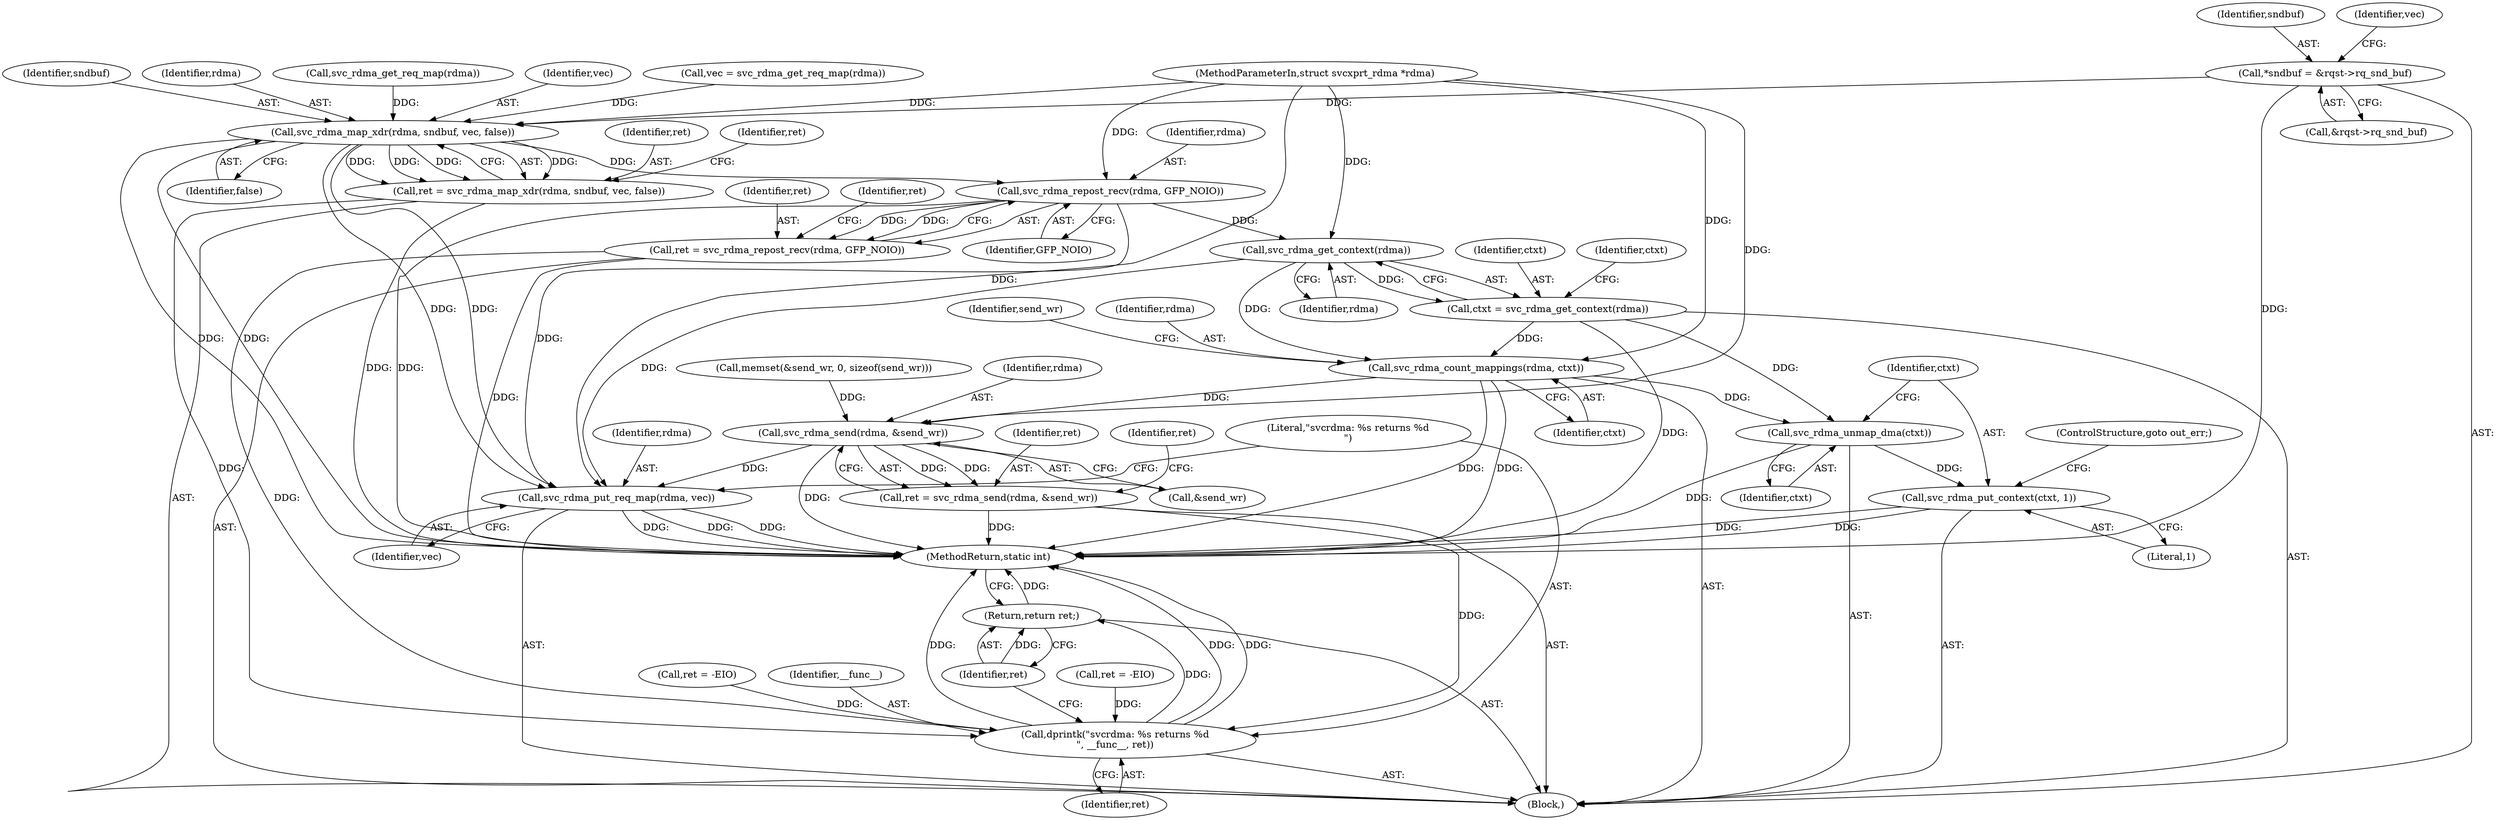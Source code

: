 digraph "1_linux_c70422f760c120480fee4de6c38804c72aa26bc1_22@pointer" {
"1000105" [label="(Call,*sndbuf = &rqst->rq_snd_buf)"];
"1000121" [label="(Call,svc_rdma_map_xdr(rdma, sndbuf, vec, false))"];
"1000119" [label="(Call,ret = svc_rdma_map_xdr(rdma, sndbuf, vec, false))"];
"1000293" [label="(Call,dprintk(\"svcrdma: %s returns %d\n\", __func__, ret))"];
"1000297" [label="(Return,return ret;)"];
"1000131" [label="(Call,svc_rdma_repost_recv(rdma, GFP_NOIO))"];
"1000129" [label="(Call,ret = svc_rdma_repost_recv(rdma, GFP_NOIO))"];
"1000139" [label="(Call,svc_rdma_get_context(rdma))"];
"1000137" [label="(Call,ctxt = svc_rdma_get_context(rdma))"];
"1000229" [label="(Call,svc_rdma_count_mappings(rdma, ctxt))"];
"1000277" [label="(Call,svc_rdma_send(rdma, &send_wr))"];
"1000275" [label="(Call,ret = svc_rdma_send(rdma, &send_wr))"];
"1000290" [label="(Call,svc_rdma_put_req_map(rdma, vec))"];
"1000300" [label="(Call,svc_rdma_unmap_dma(ctxt))"];
"1000302" [label="(Call,svc_rdma_put_context(ctxt, 1))"];
"1000278" [label="(Identifier,rdma)"];
"1000292" [label="(Identifier,vec)"];
"1000139" [label="(Call,svc_rdma_get_context(rdma))"];
"1000279" [label="(Call,&send_wr)"];
"1000224" [label="(Call,ret = -EIO)"];
"1000122" [label="(Identifier,rdma)"];
"1000232" [label="(Call,memset(&send_wr, 0, sizeof(send_wr)))"];
"1000294" [label="(Literal,\"svcrdma: %s returns %d\n\")"];
"1000297" [label="(Return,return ret;)"];
"1000130" [label="(Identifier,ret)"];
"1000137" [label="(Call,ctxt = svc_rdma_get_context(rdma))"];
"1000291" [label="(Identifier,rdma)"];
"1000284" [label="(Call,ret = -EIO)"];
"1000301" [label="(Identifier,ctxt)"];
"1000303" [label="(Identifier,ctxt)"];
"1000117" [label="(Call,svc_rdma_get_req_map(rdma))"];
"1000295" [label="(Identifier,__func__)"];
"1000277" [label="(Call,svc_rdma_send(rdma, &send_wr))"];
"1000140" [label="(Identifier,rdma)"];
"1000305" [label="(ControlStructure,goto out_err;)"];
"1000120" [label="(Identifier,ret)"];
"1000119" [label="(Call,ret = svc_rdma_map_xdr(rdma, sndbuf, vec, false))"];
"1000101" [label="(MethodParameterIn,struct svcxprt_rdma *rdma)"];
"1000290" [label="(Call,svc_rdma_put_req_map(rdma, vec))"];
"1000138" [label="(Identifier,ctxt)"];
"1000135" [label="(Identifier,ret)"];
"1000298" [label="(Identifier,ret)"];
"1000230" [label="(Identifier,rdma)"];
"1000124" [label="(Identifier,vec)"];
"1000129" [label="(Call,ret = svc_rdma_repost_recv(rdma, GFP_NOIO))"];
"1000300" [label="(Call,svc_rdma_unmap_dma(ctxt))"];
"1000133" [label="(Identifier,GFP_NOIO)"];
"1000229" [label="(Call,svc_rdma_count_mappings(rdma, ctxt))"];
"1000131" [label="(Call,svc_rdma_repost_recv(rdma, GFP_NOIO))"];
"1000107" [label="(Call,&rqst->rq_snd_buf)"];
"1000125" [label="(Identifier,false)"];
"1000127" [label="(Identifier,ret)"];
"1000293" [label="(Call,dprintk(\"svcrdma: %s returns %d\n\", __func__, ret))"];
"1000304" [label="(Literal,1)"];
"1000103" [label="(Block,)"];
"1000106" [label="(Identifier,sndbuf)"];
"1000275" [label="(Call,ret = svc_rdma_send(rdma, &send_wr))"];
"1000282" [label="(Identifier,ret)"];
"1000116" [label="(Identifier,vec)"];
"1000115" [label="(Call,vec = svc_rdma_get_req_map(rdma))"];
"1000306" [label="(MethodReturn,static int)"];
"1000132" [label="(Identifier,rdma)"];
"1000231" [label="(Identifier,ctxt)"];
"1000276" [label="(Identifier,ret)"];
"1000234" [label="(Identifier,send_wr)"];
"1000105" [label="(Call,*sndbuf = &rqst->rq_snd_buf)"];
"1000121" [label="(Call,svc_rdma_map_xdr(rdma, sndbuf, vec, false))"];
"1000302" [label="(Call,svc_rdma_put_context(ctxt, 1))"];
"1000144" [label="(Identifier,ctxt)"];
"1000123" [label="(Identifier,sndbuf)"];
"1000296" [label="(Identifier,ret)"];
"1000105" -> "1000103"  [label="AST: "];
"1000105" -> "1000107"  [label="CFG: "];
"1000106" -> "1000105"  [label="AST: "];
"1000107" -> "1000105"  [label="AST: "];
"1000116" -> "1000105"  [label="CFG: "];
"1000105" -> "1000306"  [label="DDG: "];
"1000105" -> "1000121"  [label="DDG: "];
"1000121" -> "1000119"  [label="AST: "];
"1000121" -> "1000125"  [label="CFG: "];
"1000122" -> "1000121"  [label="AST: "];
"1000123" -> "1000121"  [label="AST: "];
"1000124" -> "1000121"  [label="AST: "];
"1000125" -> "1000121"  [label="AST: "];
"1000119" -> "1000121"  [label="CFG: "];
"1000121" -> "1000306"  [label="DDG: "];
"1000121" -> "1000306"  [label="DDG: "];
"1000121" -> "1000119"  [label="DDG: "];
"1000121" -> "1000119"  [label="DDG: "];
"1000121" -> "1000119"  [label="DDG: "];
"1000121" -> "1000119"  [label="DDG: "];
"1000117" -> "1000121"  [label="DDG: "];
"1000101" -> "1000121"  [label="DDG: "];
"1000115" -> "1000121"  [label="DDG: "];
"1000121" -> "1000131"  [label="DDG: "];
"1000121" -> "1000290"  [label="DDG: "];
"1000121" -> "1000290"  [label="DDG: "];
"1000119" -> "1000103"  [label="AST: "];
"1000120" -> "1000119"  [label="AST: "];
"1000127" -> "1000119"  [label="CFG: "];
"1000119" -> "1000306"  [label="DDG: "];
"1000119" -> "1000293"  [label="DDG: "];
"1000293" -> "1000103"  [label="AST: "];
"1000293" -> "1000296"  [label="CFG: "];
"1000294" -> "1000293"  [label="AST: "];
"1000295" -> "1000293"  [label="AST: "];
"1000296" -> "1000293"  [label="AST: "];
"1000298" -> "1000293"  [label="CFG: "];
"1000293" -> "1000306"  [label="DDG: "];
"1000293" -> "1000306"  [label="DDG: "];
"1000293" -> "1000306"  [label="DDG: "];
"1000129" -> "1000293"  [label="DDG: "];
"1000224" -> "1000293"  [label="DDG: "];
"1000284" -> "1000293"  [label="DDG: "];
"1000275" -> "1000293"  [label="DDG: "];
"1000293" -> "1000297"  [label="DDG: "];
"1000297" -> "1000103"  [label="AST: "];
"1000297" -> "1000298"  [label="CFG: "];
"1000298" -> "1000297"  [label="AST: "];
"1000306" -> "1000297"  [label="CFG: "];
"1000297" -> "1000306"  [label="DDG: "];
"1000298" -> "1000297"  [label="DDG: "];
"1000131" -> "1000129"  [label="AST: "];
"1000131" -> "1000133"  [label="CFG: "];
"1000132" -> "1000131"  [label="AST: "];
"1000133" -> "1000131"  [label="AST: "];
"1000129" -> "1000131"  [label="CFG: "];
"1000131" -> "1000306"  [label="DDG: "];
"1000131" -> "1000129"  [label="DDG: "];
"1000131" -> "1000129"  [label="DDG: "];
"1000101" -> "1000131"  [label="DDG: "];
"1000131" -> "1000139"  [label="DDG: "];
"1000131" -> "1000290"  [label="DDG: "];
"1000129" -> "1000103"  [label="AST: "];
"1000130" -> "1000129"  [label="AST: "];
"1000135" -> "1000129"  [label="CFG: "];
"1000129" -> "1000306"  [label="DDG: "];
"1000139" -> "1000137"  [label="AST: "];
"1000139" -> "1000140"  [label="CFG: "];
"1000140" -> "1000139"  [label="AST: "];
"1000137" -> "1000139"  [label="CFG: "];
"1000139" -> "1000137"  [label="DDG: "];
"1000101" -> "1000139"  [label="DDG: "];
"1000139" -> "1000229"  [label="DDG: "];
"1000139" -> "1000290"  [label="DDG: "];
"1000137" -> "1000103"  [label="AST: "];
"1000138" -> "1000137"  [label="AST: "];
"1000144" -> "1000137"  [label="CFG: "];
"1000137" -> "1000306"  [label="DDG: "];
"1000137" -> "1000229"  [label="DDG: "];
"1000137" -> "1000300"  [label="DDG: "];
"1000229" -> "1000103"  [label="AST: "];
"1000229" -> "1000231"  [label="CFG: "];
"1000230" -> "1000229"  [label="AST: "];
"1000231" -> "1000229"  [label="AST: "];
"1000234" -> "1000229"  [label="CFG: "];
"1000229" -> "1000306"  [label="DDG: "];
"1000229" -> "1000306"  [label="DDG: "];
"1000101" -> "1000229"  [label="DDG: "];
"1000229" -> "1000277"  [label="DDG: "];
"1000229" -> "1000300"  [label="DDG: "];
"1000277" -> "1000275"  [label="AST: "];
"1000277" -> "1000279"  [label="CFG: "];
"1000278" -> "1000277"  [label="AST: "];
"1000279" -> "1000277"  [label="AST: "];
"1000275" -> "1000277"  [label="CFG: "];
"1000277" -> "1000306"  [label="DDG: "];
"1000277" -> "1000275"  [label="DDG: "];
"1000277" -> "1000275"  [label="DDG: "];
"1000101" -> "1000277"  [label="DDG: "];
"1000232" -> "1000277"  [label="DDG: "];
"1000277" -> "1000290"  [label="DDG: "];
"1000275" -> "1000103"  [label="AST: "];
"1000276" -> "1000275"  [label="AST: "];
"1000282" -> "1000275"  [label="CFG: "];
"1000275" -> "1000306"  [label="DDG: "];
"1000290" -> "1000103"  [label="AST: "];
"1000290" -> "1000292"  [label="CFG: "];
"1000291" -> "1000290"  [label="AST: "];
"1000292" -> "1000290"  [label="AST: "];
"1000294" -> "1000290"  [label="CFG: "];
"1000290" -> "1000306"  [label="DDG: "];
"1000290" -> "1000306"  [label="DDG: "];
"1000290" -> "1000306"  [label="DDG: "];
"1000101" -> "1000290"  [label="DDG: "];
"1000300" -> "1000103"  [label="AST: "];
"1000300" -> "1000301"  [label="CFG: "];
"1000301" -> "1000300"  [label="AST: "];
"1000303" -> "1000300"  [label="CFG: "];
"1000300" -> "1000306"  [label="DDG: "];
"1000300" -> "1000302"  [label="DDG: "];
"1000302" -> "1000103"  [label="AST: "];
"1000302" -> "1000304"  [label="CFG: "];
"1000303" -> "1000302"  [label="AST: "];
"1000304" -> "1000302"  [label="AST: "];
"1000305" -> "1000302"  [label="CFG: "];
"1000302" -> "1000306"  [label="DDG: "];
"1000302" -> "1000306"  [label="DDG: "];
}
